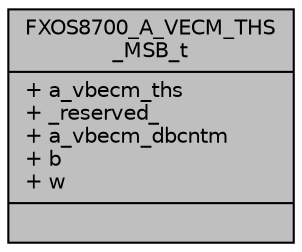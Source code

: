 digraph "FXOS8700_A_VECM_THS_MSB_t"
{
  edge [fontname="Helvetica",fontsize="10",labelfontname="Helvetica",labelfontsize="10"];
  node [fontname="Helvetica",fontsize="10",shape=record];
  Node1 [label="{FXOS8700_A_VECM_THS\l_MSB_t\n|+ a_vbecm_ths\l+ _reserved_\l+ a_vbecm_dbcntm\l+ b\l+ w\l|}",height=0.2,width=0.4,color="black", fillcolor="grey75", style="filled", fontcolor="black"];
}

